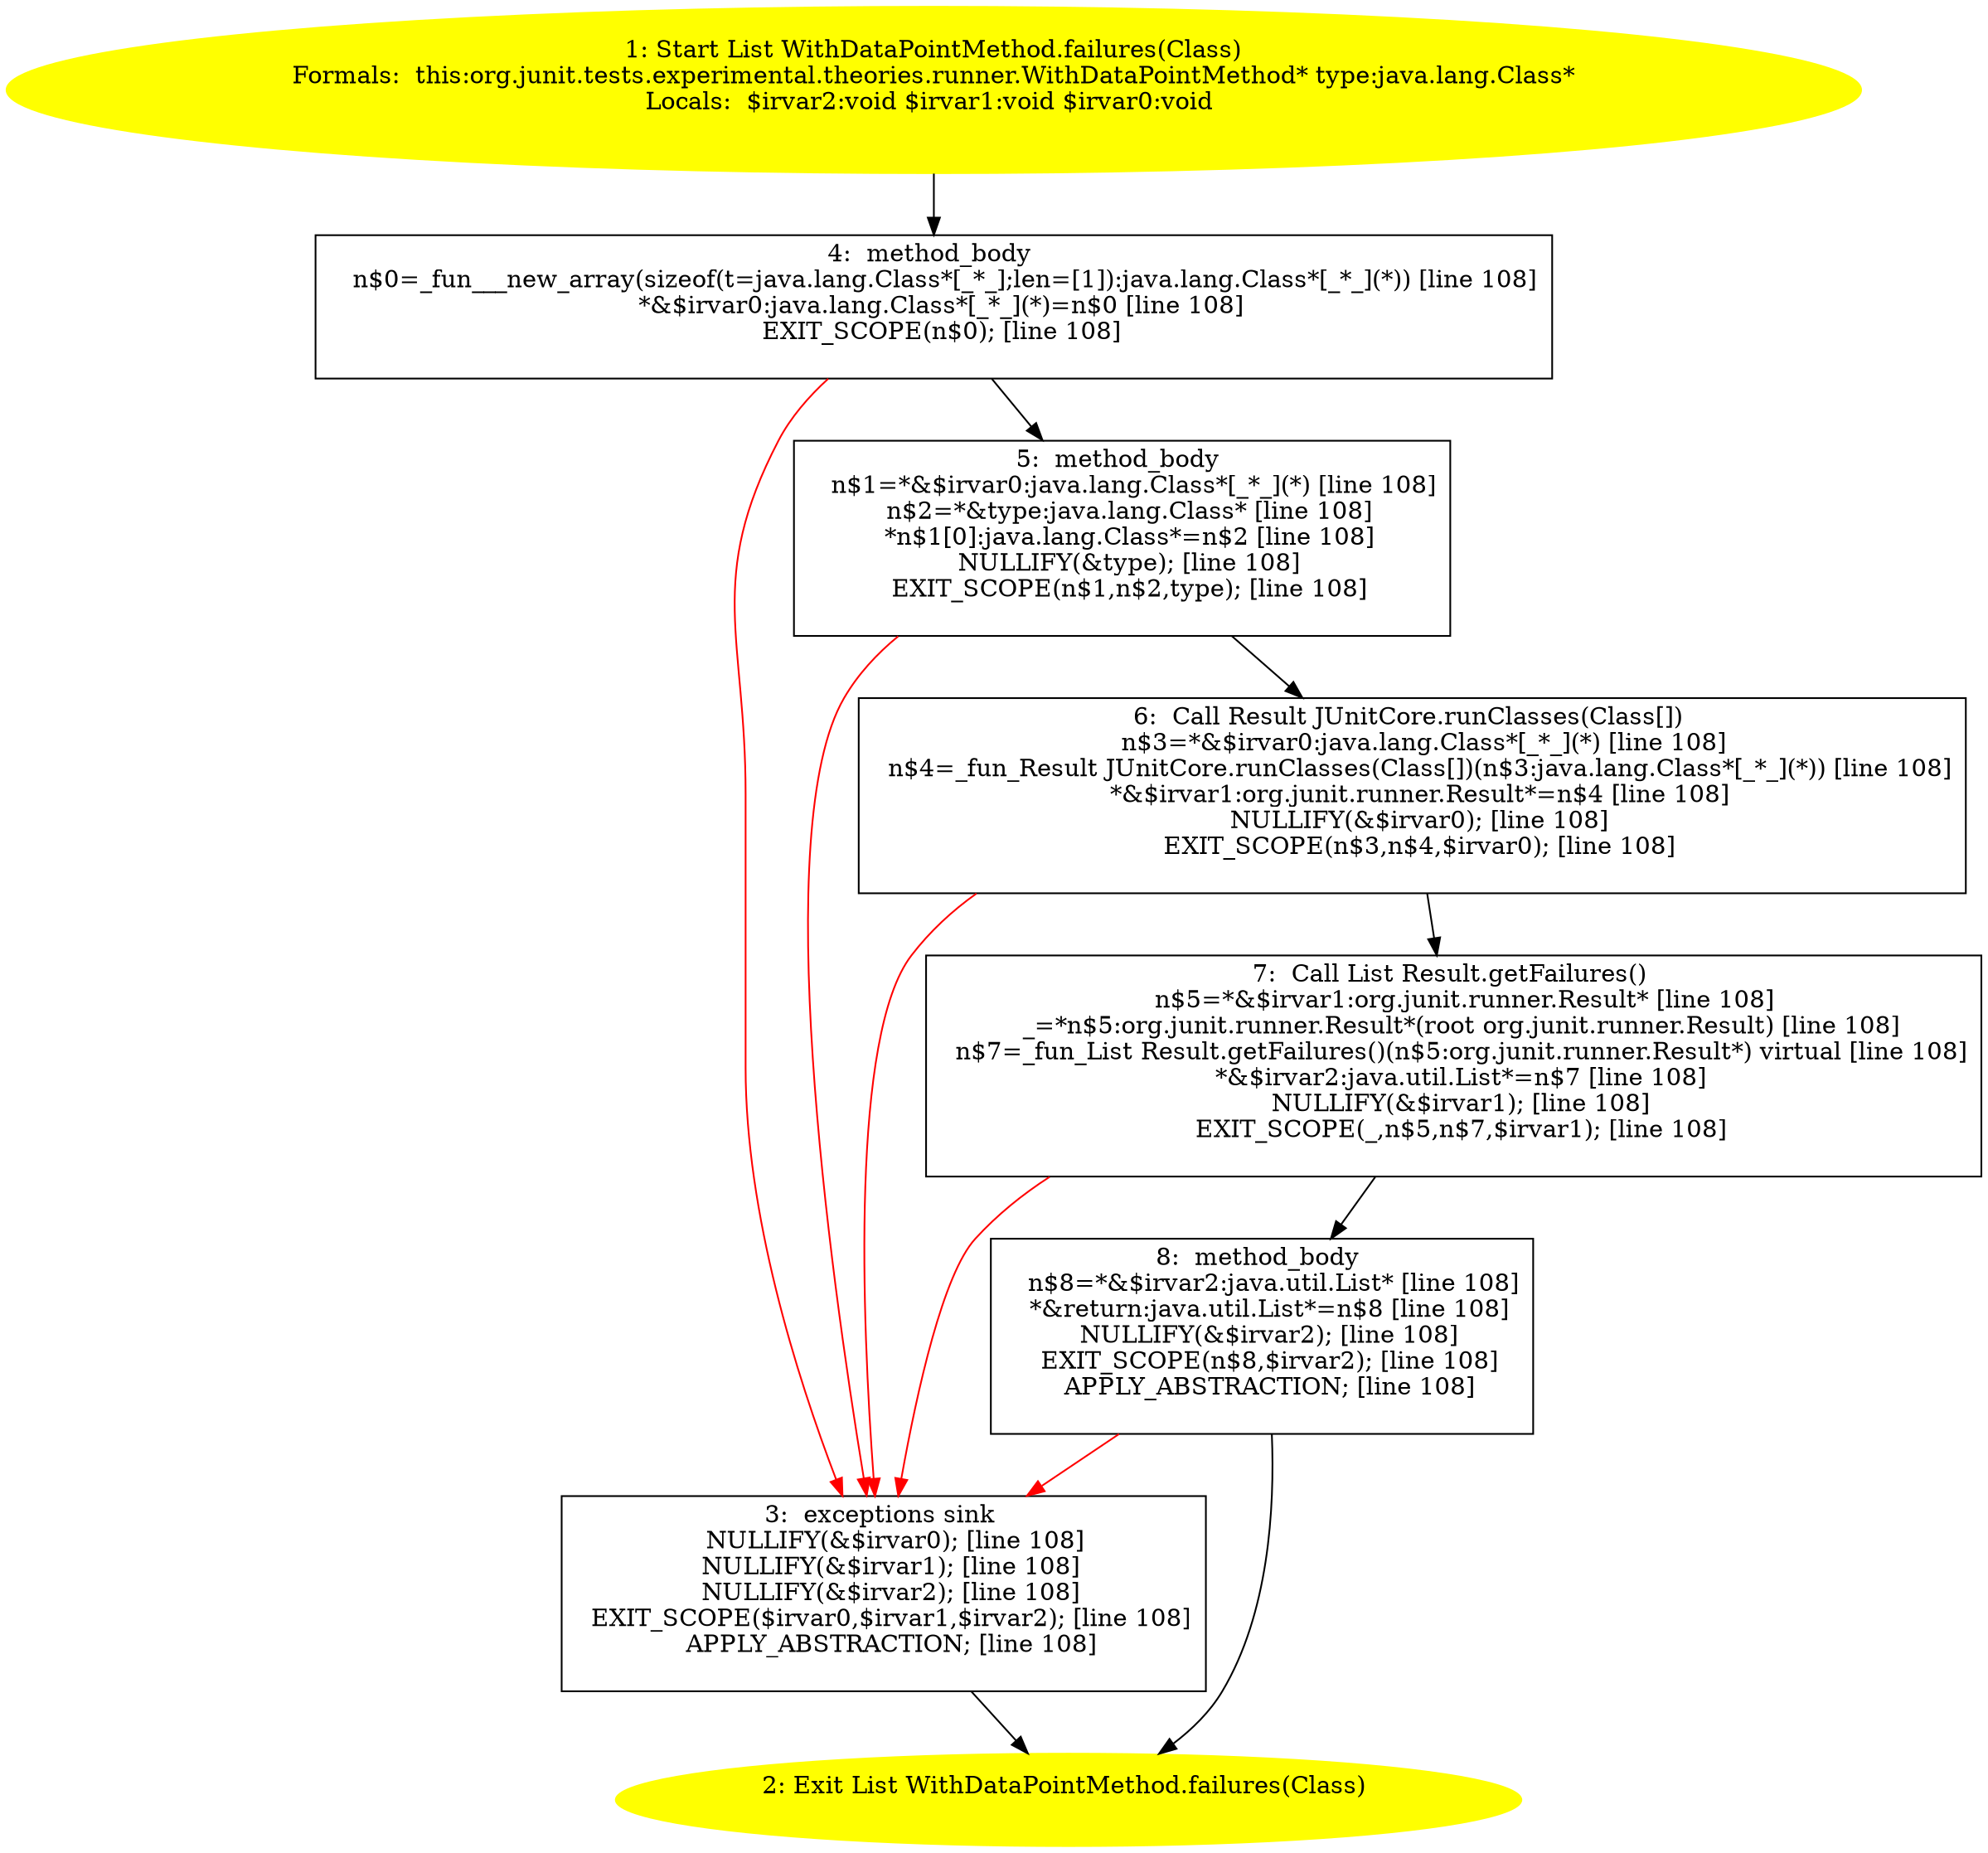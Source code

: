 /* @generated */
digraph cfg {
"org.junit.tests.experimental.theories.runner.WithDataPointMethod.failures(java.lang.Class):java.util.c1f64a573e08e265d88cedc5644ccbd0_1" [label="1: Start List WithDataPointMethod.failures(Class)\nFormals:  this:org.junit.tests.experimental.theories.runner.WithDataPointMethod* type:java.lang.Class*\nLocals:  $irvar2:void $irvar1:void $irvar0:void \n  " color=yellow style=filled]
	

	 "org.junit.tests.experimental.theories.runner.WithDataPointMethod.failures(java.lang.Class):java.util.c1f64a573e08e265d88cedc5644ccbd0_1" -> "org.junit.tests.experimental.theories.runner.WithDataPointMethod.failures(java.lang.Class):java.util.c1f64a573e08e265d88cedc5644ccbd0_4" ;
"org.junit.tests.experimental.theories.runner.WithDataPointMethod.failures(java.lang.Class):java.util.c1f64a573e08e265d88cedc5644ccbd0_2" [label="2: Exit List WithDataPointMethod.failures(Class) \n  " color=yellow style=filled]
	

"org.junit.tests.experimental.theories.runner.WithDataPointMethod.failures(java.lang.Class):java.util.c1f64a573e08e265d88cedc5644ccbd0_3" [label="3:  exceptions sink \n   NULLIFY(&$irvar0); [line 108]\n  NULLIFY(&$irvar1); [line 108]\n  NULLIFY(&$irvar2); [line 108]\n  EXIT_SCOPE($irvar0,$irvar1,$irvar2); [line 108]\n  APPLY_ABSTRACTION; [line 108]\n " shape="box"]
	

	 "org.junit.tests.experimental.theories.runner.WithDataPointMethod.failures(java.lang.Class):java.util.c1f64a573e08e265d88cedc5644ccbd0_3" -> "org.junit.tests.experimental.theories.runner.WithDataPointMethod.failures(java.lang.Class):java.util.c1f64a573e08e265d88cedc5644ccbd0_2" ;
"org.junit.tests.experimental.theories.runner.WithDataPointMethod.failures(java.lang.Class):java.util.c1f64a573e08e265d88cedc5644ccbd0_4" [label="4:  method_body \n   n$0=_fun___new_array(sizeof(t=java.lang.Class*[_*_];len=[1]):java.lang.Class*[_*_](*)) [line 108]\n  *&$irvar0:java.lang.Class*[_*_](*)=n$0 [line 108]\n  EXIT_SCOPE(n$0); [line 108]\n " shape="box"]
	

	 "org.junit.tests.experimental.theories.runner.WithDataPointMethod.failures(java.lang.Class):java.util.c1f64a573e08e265d88cedc5644ccbd0_4" -> "org.junit.tests.experimental.theories.runner.WithDataPointMethod.failures(java.lang.Class):java.util.c1f64a573e08e265d88cedc5644ccbd0_5" ;
	 "org.junit.tests.experimental.theories.runner.WithDataPointMethod.failures(java.lang.Class):java.util.c1f64a573e08e265d88cedc5644ccbd0_4" -> "org.junit.tests.experimental.theories.runner.WithDataPointMethod.failures(java.lang.Class):java.util.c1f64a573e08e265d88cedc5644ccbd0_3" [color="red" ];
"org.junit.tests.experimental.theories.runner.WithDataPointMethod.failures(java.lang.Class):java.util.c1f64a573e08e265d88cedc5644ccbd0_5" [label="5:  method_body \n   n$1=*&$irvar0:java.lang.Class*[_*_](*) [line 108]\n  n$2=*&type:java.lang.Class* [line 108]\n  *n$1[0]:java.lang.Class*=n$2 [line 108]\n  NULLIFY(&type); [line 108]\n  EXIT_SCOPE(n$1,n$2,type); [line 108]\n " shape="box"]
	

	 "org.junit.tests.experimental.theories.runner.WithDataPointMethod.failures(java.lang.Class):java.util.c1f64a573e08e265d88cedc5644ccbd0_5" -> "org.junit.tests.experimental.theories.runner.WithDataPointMethod.failures(java.lang.Class):java.util.c1f64a573e08e265d88cedc5644ccbd0_6" ;
	 "org.junit.tests.experimental.theories.runner.WithDataPointMethod.failures(java.lang.Class):java.util.c1f64a573e08e265d88cedc5644ccbd0_5" -> "org.junit.tests.experimental.theories.runner.WithDataPointMethod.failures(java.lang.Class):java.util.c1f64a573e08e265d88cedc5644ccbd0_3" [color="red" ];
"org.junit.tests.experimental.theories.runner.WithDataPointMethod.failures(java.lang.Class):java.util.c1f64a573e08e265d88cedc5644ccbd0_6" [label="6:  Call Result JUnitCore.runClasses(Class[]) \n   n$3=*&$irvar0:java.lang.Class*[_*_](*) [line 108]\n  n$4=_fun_Result JUnitCore.runClasses(Class[])(n$3:java.lang.Class*[_*_](*)) [line 108]\n  *&$irvar1:org.junit.runner.Result*=n$4 [line 108]\n  NULLIFY(&$irvar0); [line 108]\n  EXIT_SCOPE(n$3,n$4,$irvar0); [line 108]\n " shape="box"]
	

	 "org.junit.tests.experimental.theories.runner.WithDataPointMethod.failures(java.lang.Class):java.util.c1f64a573e08e265d88cedc5644ccbd0_6" -> "org.junit.tests.experimental.theories.runner.WithDataPointMethod.failures(java.lang.Class):java.util.c1f64a573e08e265d88cedc5644ccbd0_7" ;
	 "org.junit.tests.experimental.theories.runner.WithDataPointMethod.failures(java.lang.Class):java.util.c1f64a573e08e265d88cedc5644ccbd0_6" -> "org.junit.tests.experimental.theories.runner.WithDataPointMethod.failures(java.lang.Class):java.util.c1f64a573e08e265d88cedc5644ccbd0_3" [color="red" ];
"org.junit.tests.experimental.theories.runner.WithDataPointMethod.failures(java.lang.Class):java.util.c1f64a573e08e265d88cedc5644ccbd0_7" [label="7:  Call List Result.getFailures() \n   n$5=*&$irvar1:org.junit.runner.Result* [line 108]\n  _=*n$5:org.junit.runner.Result*(root org.junit.runner.Result) [line 108]\n  n$7=_fun_List Result.getFailures()(n$5:org.junit.runner.Result*) virtual [line 108]\n  *&$irvar2:java.util.List*=n$7 [line 108]\n  NULLIFY(&$irvar1); [line 108]\n  EXIT_SCOPE(_,n$5,n$7,$irvar1); [line 108]\n " shape="box"]
	

	 "org.junit.tests.experimental.theories.runner.WithDataPointMethod.failures(java.lang.Class):java.util.c1f64a573e08e265d88cedc5644ccbd0_7" -> "org.junit.tests.experimental.theories.runner.WithDataPointMethod.failures(java.lang.Class):java.util.c1f64a573e08e265d88cedc5644ccbd0_8" ;
	 "org.junit.tests.experimental.theories.runner.WithDataPointMethod.failures(java.lang.Class):java.util.c1f64a573e08e265d88cedc5644ccbd0_7" -> "org.junit.tests.experimental.theories.runner.WithDataPointMethod.failures(java.lang.Class):java.util.c1f64a573e08e265d88cedc5644ccbd0_3" [color="red" ];
"org.junit.tests.experimental.theories.runner.WithDataPointMethod.failures(java.lang.Class):java.util.c1f64a573e08e265d88cedc5644ccbd0_8" [label="8:  method_body \n   n$8=*&$irvar2:java.util.List* [line 108]\n  *&return:java.util.List*=n$8 [line 108]\n  NULLIFY(&$irvar2); [line 108]\n  EXIT_SCOPE(n$8,$irvar2); [line 108]\n  APPLY_ABSTRACTION; [line 108]\n " shape="box"]
	

	 "org.junit.tests.experimental.theories.runner.WithDataPointMethod.failures(java.lang.Class):java.util.c1f64a573e08e265d88cedc5644ccbd0_8" -> "org.junit.tests.experimental.theories.runner.WithDataPointMethod.failures(java.lang.Class):java.util.c1f64a573e08e265d88cedc5644ccbd0_2" ;
	 "org.junit.tests.experimental.theories.runner.WithDataPointMethod.failures(java.lang.Class):java.util.c1f64a573e08e265d88cedc5644ccbd0_8" -> "org.junit.tests.experimental.theories.runner.WithDataPointMethod.failures(java.lang.Class):java.util.c1f64a573e08e265d88cedc5644ccbd0_3" [color="red" ];
}

